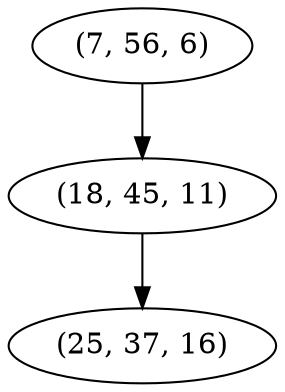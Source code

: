 digraph tree {
    "(7, 56, 6)";
    "(18, 45, 11)";
    "(25, 37, 16)";
    "(7, 56, 6)" -> "(18, 45, 11)";
    "(18, 45, 11)" -> "(25, 37, 16)";
}
